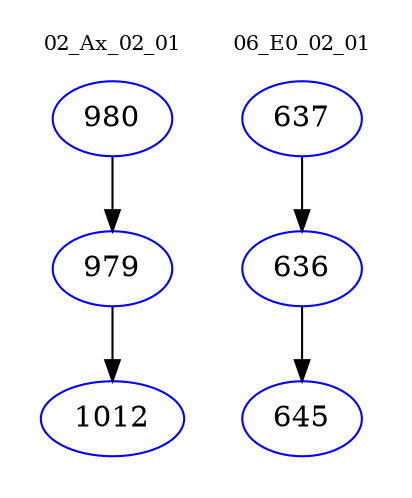digraph{
subgraph cluster_0 {
color = white
label = "02_Ax_02_01";
fontsize=10;
T0_980 [label="980", color="blue"]
T0_980 -> T0_979 [color="black"]
T0_979 [label="979", color="blue"]
T0_979 -> T0_1012 [color="black"]
T0_1012 [label="1012", color="blue"]
}
subgraph cluster_1 {
color = white
label = "06_E0_02_01";
fontsize=10;
T1_637 [label="637", color="blue"]
T1_637 -> T1_636 [color="black"]
T1_636 [label="636", color="blue"]
T1_636 -> T1_645 [color="black"]
T1_645 [label="645", color="blue"]
}
}
